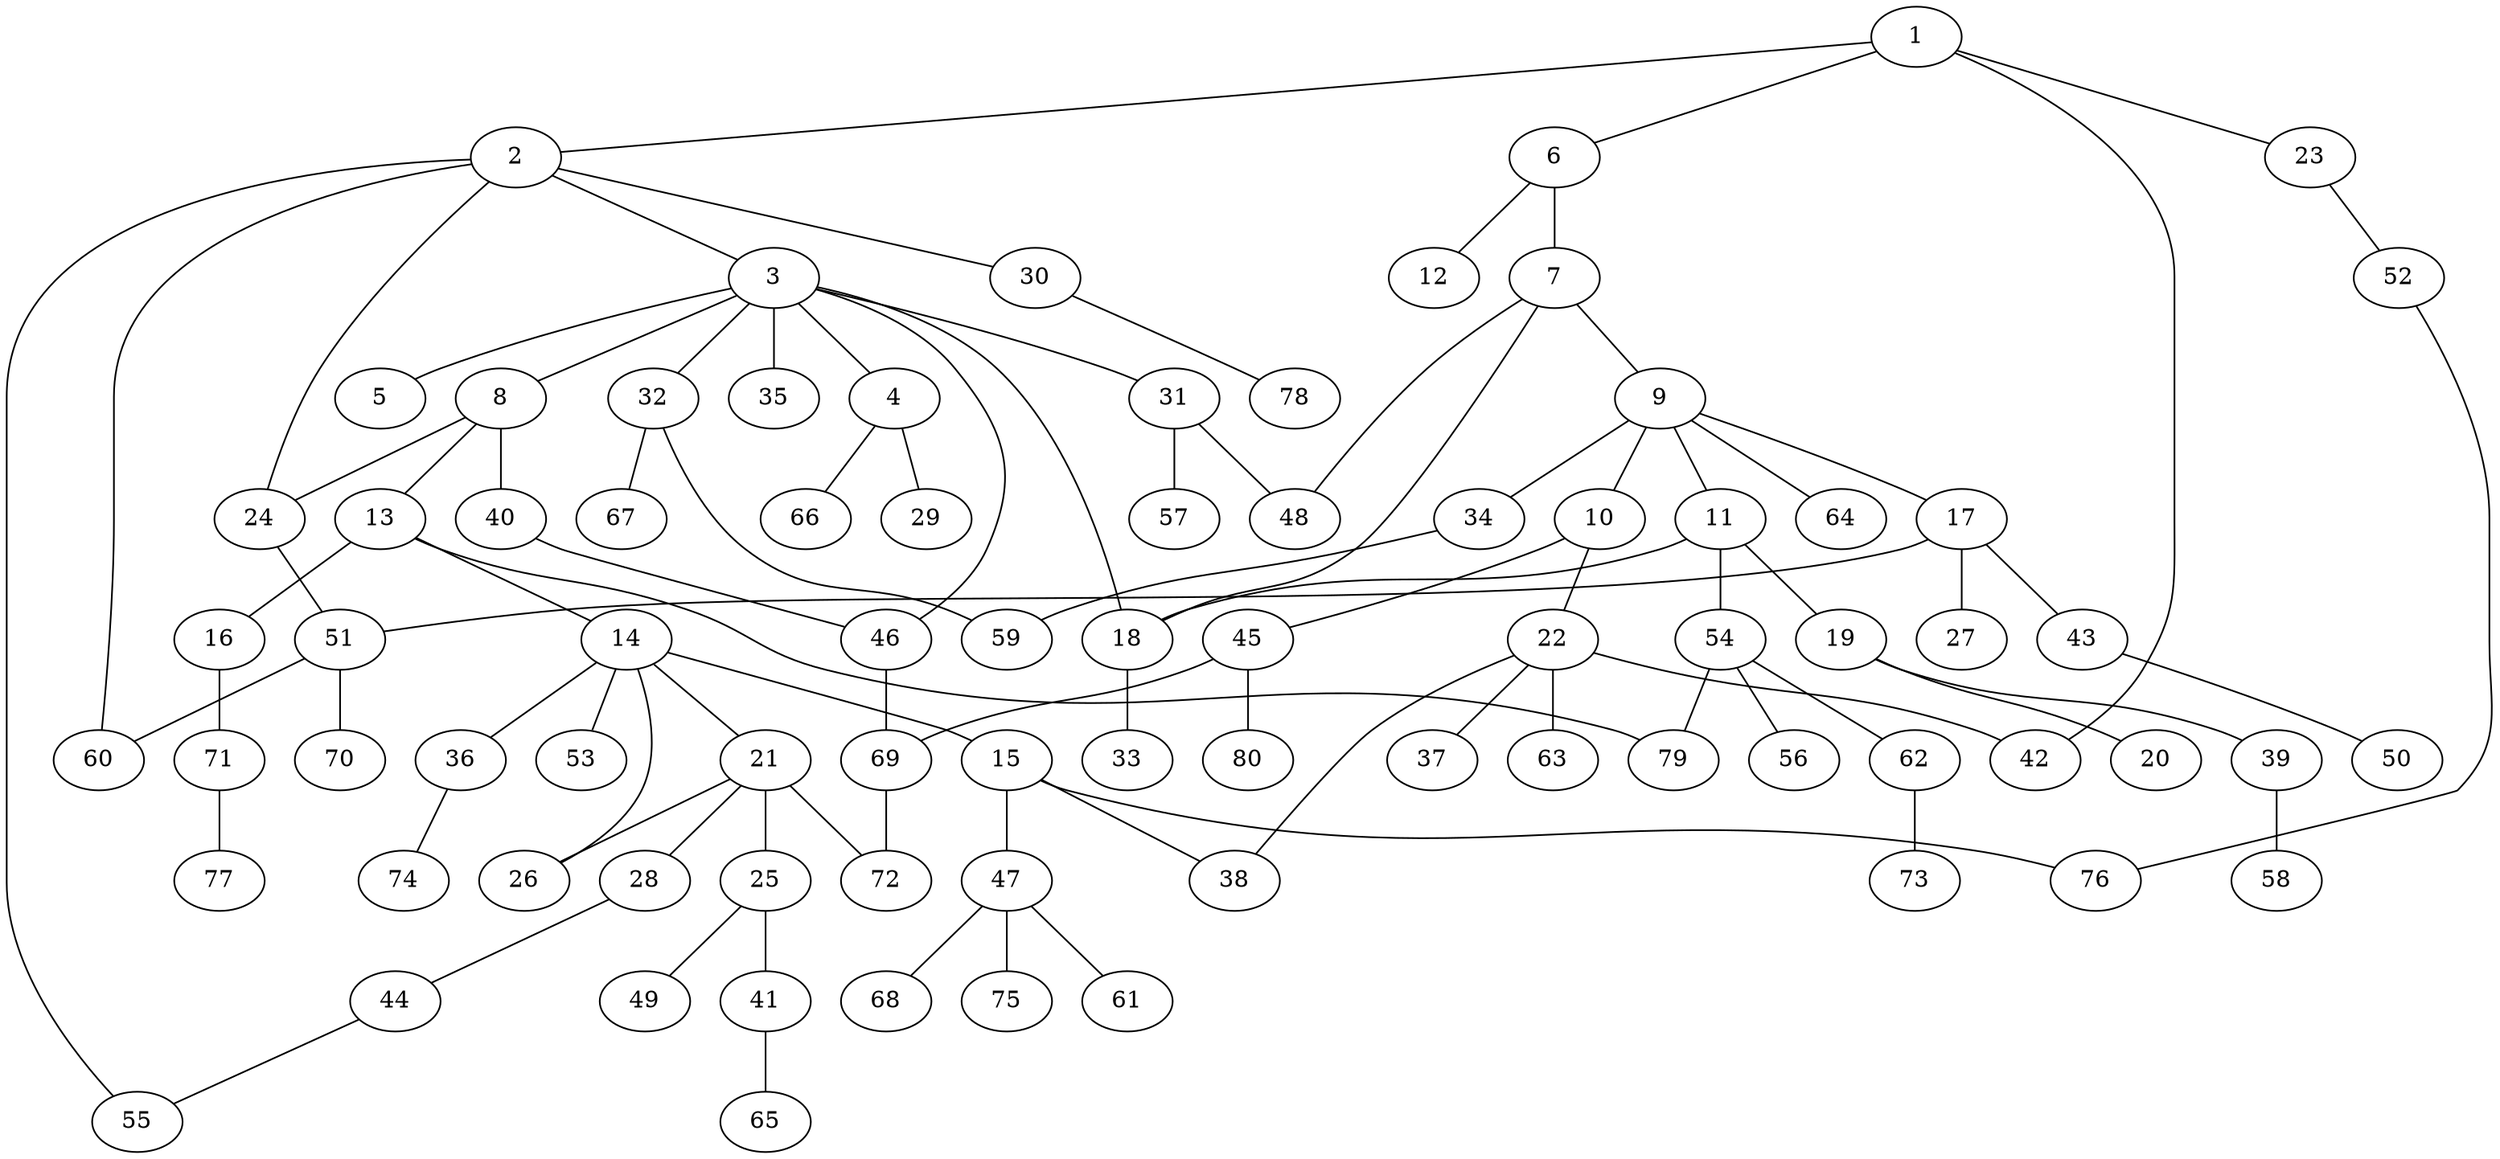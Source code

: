 graph graphname {1--2
1--6
1--23
1--42
2--3
2--24
2--30
2--55
2--60
3--4
3--5
3--8
3--18
3--31
3--32
3--35
3--46
4--29
4--66
6--7
6--12
7--9
7--18
7--48
8--13
8--24
8--40
9--10
9--11
9--17
9--34
9--64
10--22
10--45
11--18
11--19
11--54
13--14
13--16
13--79
14--15
14--21
14--26
14--36
14--53
15--38
15--47
15--76
16--71
17--27
17--43
17--51
18--33
19--20
19--39
21--25
21--26
21--28
21--72
22--37
22--38
22--42
22--63
23--52
24--51
25--41
25--49
28--44
30--78
31--48
31--57
32--59
32--67
34--59
36--74
39--58
40--46
41--65
43--50
44--55
45--69
45--80
46--69
47--61
47--68
47--75
51--60
51--70
52--76
54--56
54--62
54--79
62--73
69--72
71--77
}